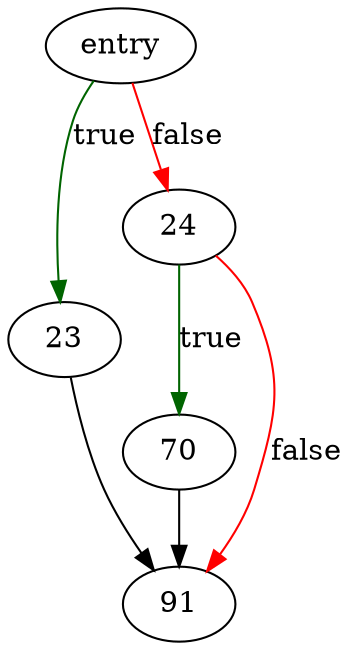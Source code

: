 digraph "sqlite3VtabBeginParse" {
	// Node definitions.
	5 [label=entry];
	23;
	24;
	70;
	91;

	// Edge definitions.
	5 -> 23 [
		color=darkgreen
		label=true
	];
	5 -> 24 [
		color=red
		label=false
	];
	23 -> 91;
	24 -> 70 [
		color=darkgreen
		label=true
	];
	24 -> 91 [
		color=red
		label=false
	];
	70 -> 91;
}